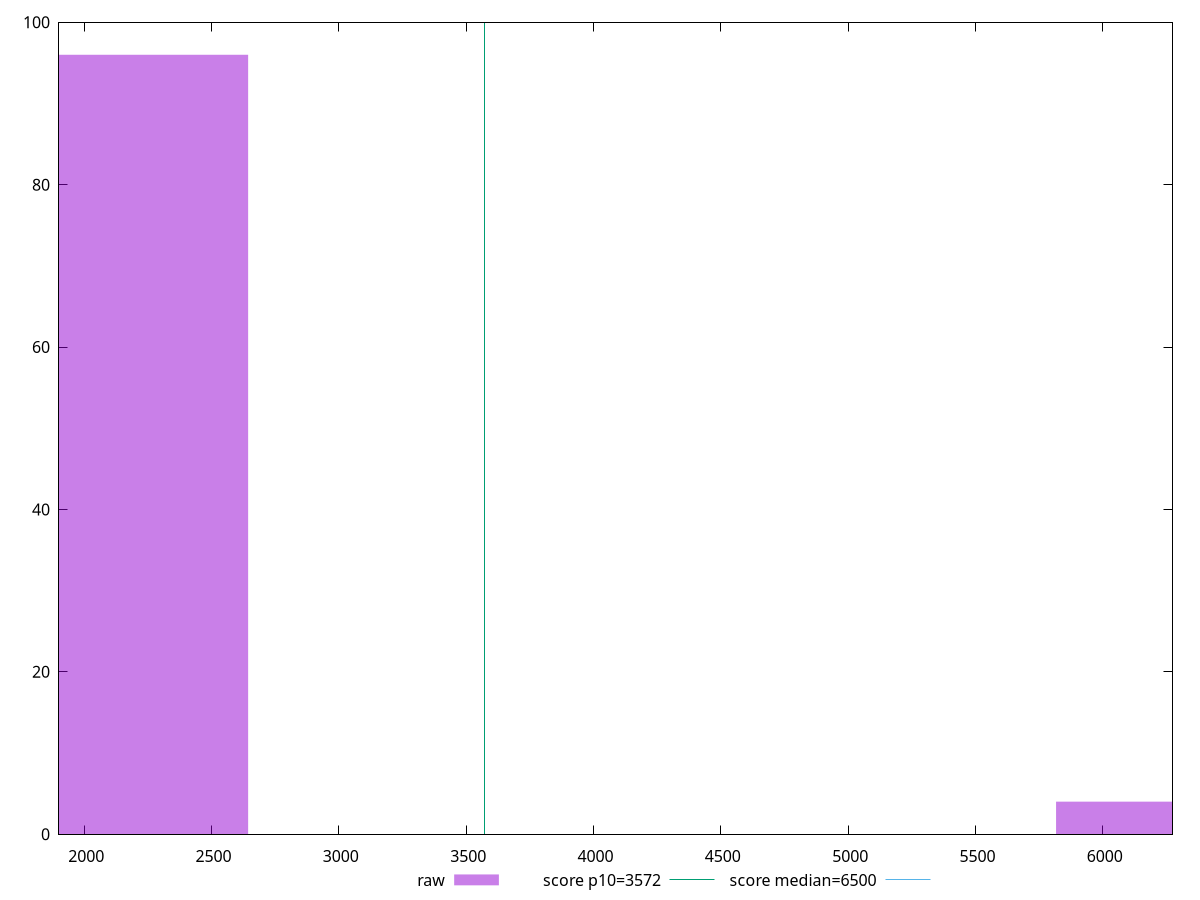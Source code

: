 reset

$raw <<EOF
2115.0457858825625 96
6345.137357647687 4
EOF

set key outside below
set boxwidth 1057.5228929412813
set xrange [1901.1513500000005:6273.5623]
set yrange [0:100]
set trange [0:100]
set style fill transparent solid 0.5 noborder

set parametric
set terminal svg size 640, 490 enhanced background rgb 'white'
set output "report_00026_2021-02-22T21:38:55.199Z/first-cpu-idle/samples/pages+cached+noadtech+nomedia/raw/histogram.svg"

plot $raw title "raw" with boxes, \
     3572,t title "score p10=3572", \
     6500,t title "score median=6500"

reset
